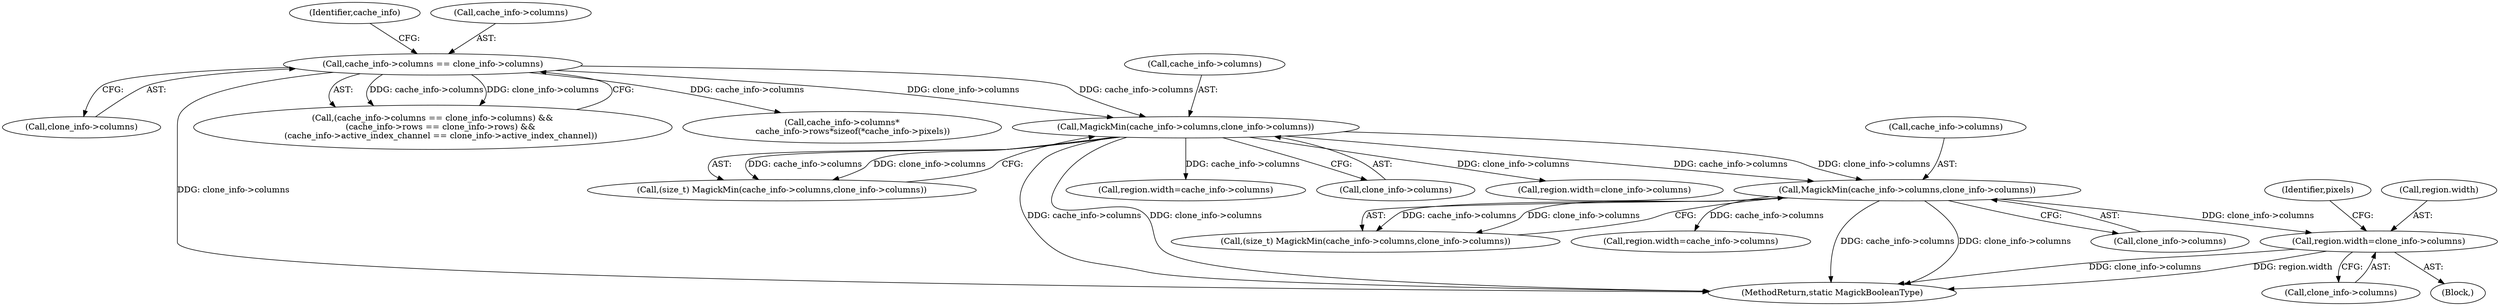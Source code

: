 digraph "0_ImageMagick_a54fe0e8600eaf3dc6fe717d3c0398001507f723@pointer" {
"1000560" [label="(Call,region.width=clone_info->columns)"];
"1000460" [label="(Call,MagickMin(cache_info->columns,clone_info->columns))"];
"1000275" [label="(Call,MagickMin(cache_info->columns,clone_info->columns))"];
"1000166" [label="(Call,cache_info->columns == clone_info->columns)"];
"1000564" [label="(Call,clone_info->columns)"];
"1000170" [label="(Call,clone_info->columns)"];
"1000568" [label="(Identifier,pixels)"];
"1000166" [label="(Call,cache_info->columns == clone_info->columns)"];
"1000561" [label="(Call,region.width)"];
"1000460" [label="(Call,MagickMin(cache_info->columns,clone_info->columns))"];
"1000273" [label="(Call,(size_t) MagickMin(cache_info->columns,clone_info->columns))"];
"1000276" [label="(Call,cache_info->columns)"];
"1000560" [label="(Call,region.width=clone_info->columns)"];
"1000655" [label="(MethodReturn,static MagickBooleanType)"];
"1000275" [label="(Call,MagickMin(cache_info->columns,clone_info->columns))"];
"1000324" [label="(Call,region.width=cache_info->columns)"];
"1000464" [label="(Call,clone_info->columns)"];
"1000458" [label="(Call,(size_t) MagickMin(cache_info->columns,clone_info->columns))"];
"1000279" [label="(Call,clone_info->columns)"];
"1000176" [label="(Identifier,cache_info)"];
"1000165" [label="(Call,(cache_info->columns == clone_info->columns) &&\n      (cache_info->rows == clone_info->rows) &&\n      (cache_info->active_index_channel == clone_info->active_index_channel))"];
"1000485" [label="(Block,)"];
"1000378" [label="(Call,region.width=clone_info->columns)"];
"1000506" [label="(Call,region.width=cache_info->columns)"];
"1000167" [label="(Call,cache_info->columns)"];
"1000461" [label="(Call,cache_info->columns)"];
"1000198" [label="(Call,cache_info->columns*\n        cache_info->rows*sizeof(*cache_info->pixels))"];
"1000560" -> "1000485"  [label="AST: "];
"1000560" -> "1000564"  [label="CFG: "];
"1000561" -> "1000560"  [label="AST: "];
"1000564" -> "1000560"  [label="AST: "];
"1000568" -> "1000560"  [label="CFG: "];
"1000560" -> "1000655"  [label="DDG: clone_info->columns"];
"1000560" -> "1000655"  [label="DDG: region.width"];
"1000460" -> "1000560"  [label="DDG: clone_info->columns"];
"1000460" -> "1000458"  [label="AST: "];
"1000460" -> "1000464"  [label="CFG: "];
"1000461" -> "1000460"  [label="AST: "];
"1000464" -> "1000460"  [label="AST: "];
"1000458" -> "1000460"  [label="CFG: "];
"1000460" -> "1000655"  [label="DDG: cache_info->columns"];
"1000460" -> "1000655"  [label="DDG: clone_info->columns"];
"1000460" -> "1000458"  [label="DDG: cache_info->columns"];
"1000460" -> "1000458"  [label="DDG: clone_info->columns"];
"1000275" -> "1000460"  [label="DDG: cache_info->columns"];
"1000275" -> "1000460"  [label="DDG: clone_info->columns"];
"1000460" -> "1000506"  [label="DDG: cache_info->columns"];
"1000275" -> "1000273"  [label="AST: "];
"1000275" -> "1000279"  [label="CFG: "];
"1000276" -> "1000275"  [label="AST: "];
"1000279" -> "1000275"  [label="AST: "];
"1000273" -> "1000275"  [label="CFG: "];
"1000275" -> "1000655"  [label="DDG: cache_info->columns"];
"1000275" -> "1000655"  [label="DDG: clone_info->columns"];
"1000275" -> "1000273"  [label="DDG: cache_info->columns"];
"1000275" -> "1000273"  [label="DDG: clone_info->columns"];
"1000166" -> "1000275"  [label="DDG: cache_info->columns"];
"1000166" -> "1000275"  [label="DDG: clone_info->columns"];
"1000275" -> "1000324"  [label="DDG: cache_info->columns"];
"1000275" -> "1000378"  [label="DDG: clone_info->columns"];
"1000166" -> "1000165"  [label="AST: "];
"1000166" -> "1000170"  [label="CFG: "];
"1000167" -> "1000166"  [label="AST: "];
"1000170" -> "1000166"  [label="AST: "];
"1000176" -> "1000166"  [label="CFG: "];
"1000165" -> "1000166"  [label="CFG: "];
"1000166" -> "1000655"  [label="DDG: clone_info->columns"];
"1000166" -> "1000165"  [label="DDG: cache_info->columns"];
"1000166" -> "1000165"  [label="DDG: clone_info->columns"];
"1000166" -> "1000198"  [label="DDG: cache_info->columns"];
}
